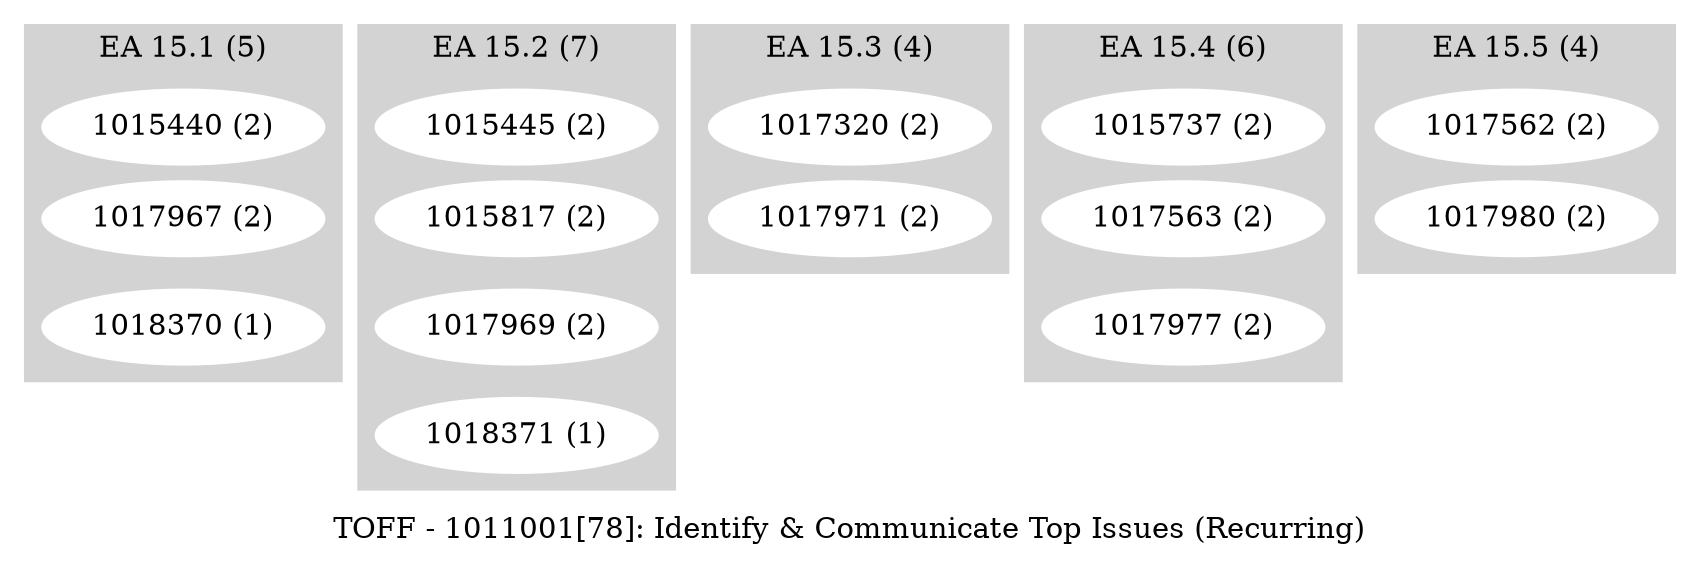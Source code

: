 digraph G {
    label = "TOFF - 1011001[78]: Identify & Communicate Top Issues (Recurring)";
    ranksep = .1
    subgraph cluster_1 {
        style=filled;
        color=lightgrey;
        node [style=filled,color=white];
        "1015440 (2)" ->       
        "1017967 (2)" ->       
        "1018370 (1)"
        [style=invis];
        label = "EA 15.1 (5)";
    }
    subgraph cluster_2 {
        style=filled;
        color=lightgrey;
        node [style=filled,color=white];
        "1015445 (2)" ->       
        "1015817 (2)" ->       
        "1017969 (2)" ->       
        "1018371 (1)"
        [style=invis];
        label = "EA 15.2 (7)";
    }
    subgraph cluster_3 {
        style=filled;
        color=lightgrey;
        node [style=filled,color=white];
        "1017320 (2)" ->       
        "1017971 (2)"
        [style=invis];
        label = "EA 15.3 (4)";
    }
    subgraph cluster_4 {
        style=filled;
        color=lightgrey;
        node [style=filled,color=white];
        "1015737 (2)" ->       
        "1017563 (2)" ->       
        "1017977 (2)"
        [style=invis];
        label = "EA 15.4 (6)";
    }
    subgraph cluster_5 {
        style=filled;
        color=lightgrey;
        node [style=filled,color=white];
        "1017562 (2)" ->       
        "1017980 (2)"
        [style=invis];
        label = "EA 15.5 (4)";
    }
}
